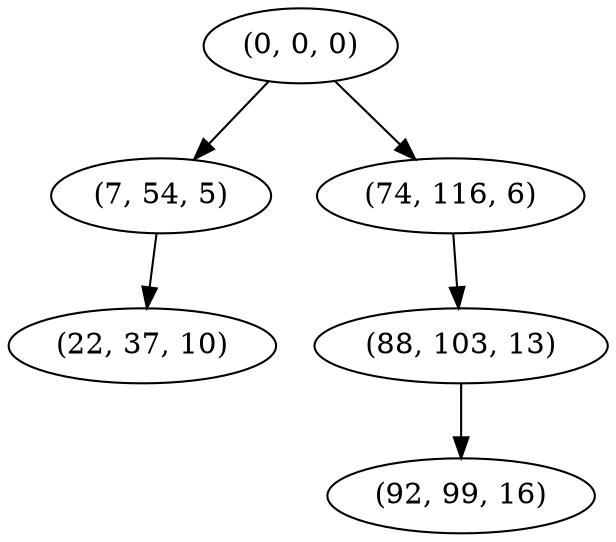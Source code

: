 digraph tree {
    "(0, 0, 0)";
    "(7, 54, 5)";
    "(22, 37, 10)";
    "(74, 116, 6)";
    "(88, 103, 13)";
    "(92, 99, 16)";
    "(0, 0, 0)" -> "(7, 54, 5)";
    "(0, 0, 0)" -> "(74, 116, 6)";
    "(7, 54, 5)" -> "(22, 37, 10)";
    "(74, 116, 6)" -> "(88, 103, 13)";
    "(88, 103, 13)" -> "(92, 99, 16)";
}
